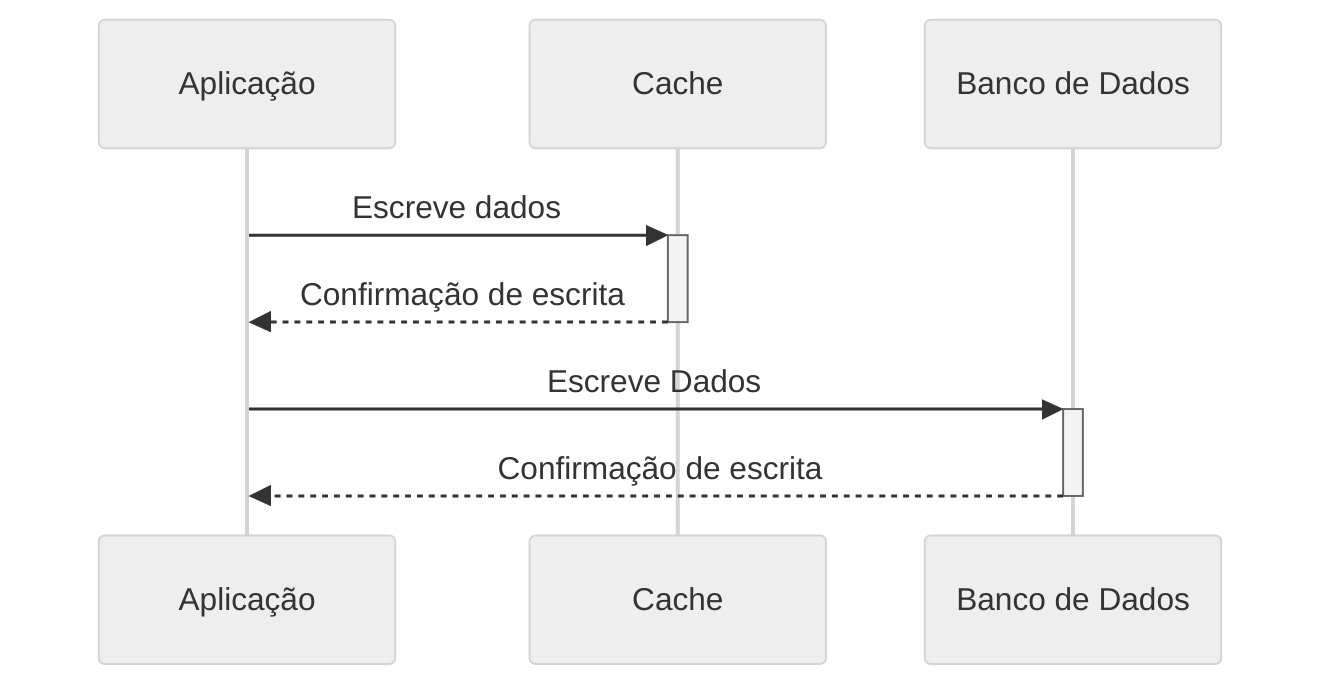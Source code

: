 %%{init: {'theme':'neutral'}}%%
sequenceDiagram
    participant Aplicação as Aplicação
    participant Cache as Cache
    participant BancoDeDados as Banco de Dados
    
    Aplicação->>+Cache: Escreve dados
    Cache-->>-Aplicação: Confirmação de escrita
    Aplicação->>+BancoDeDados: Escreve Dados
    BancoDeDados-->>-Aplicação: Confirmação de escrita